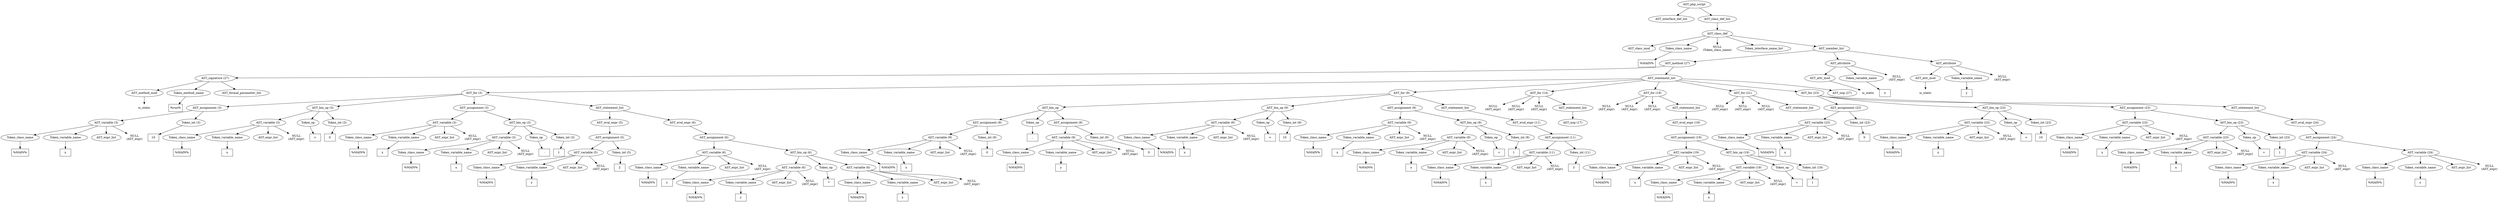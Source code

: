 /*
 * AST in dot format generated by phc -- the PHP compiler
 */

digraph AST {
node_0 [label="AST_php_script"];
node_1 [label="AST_interface_def_list"];
node_2 [label="AST_class_def_list"];
node_3 [label="AST_class_def"];
node_4 [label="AST_class_mod"];
node_5 [label="Token_class_name"];
node_6 [label="%MAIN%", shape=box]
node_5 -> node_6;
node_7 [label="NULL\n(Token_class_name)", shape=plaintext]
node_8 [label="Token_interface_name_list"];
node_9 [label="AST_member_list"];
node_10 [label="AST_method (27)"];
node_11 [label="AST_signature (27)"];
node_12 [label="AST_method_mod"];
node_13 [label="is_static", shape=plaintext]
node_12 -> node_13;
node_14 [label="Token_method_name"];
node_15 [label="%run%", shape=box]
node_14 -> node_15;
node_16 [label="AST_formal_parameter_list"];
node_11 -> node_16;
node_11 -> node_14;
node_11 -> node_12;
node_17 [label="AST_statement_list"];
node_18 [label="AST_for (3)"];
node_19 [label="AST_assignment (3)"];
node_20 [label="AST_variable (3)"];
node_21 [label="Token_class_name"];
node_22 [label="%MAIN%", shape=box]
node_21 -> node_22;
node_23 [label="Token_variable_name"];
node_24 [label="x", shape=box]
node_23 -> node_24;
node_25 [label="AST_expr_list"];
node_26 [label="NULL\n(AST_expr)", shape=plaintext]
node_20 -> node_26;
node_20 -> node_25;
node_20 -> node_23;
node_20 -> node_21;
node_27 [label="Token_int (3)"];
node_28 [label="10", shape=box]
node_27 -> node_28;
node_19 -> node_27;
node_19 -> node_20;
node_29 [label="AST_bin_op (3)"];
node_30 [label="AST_variable (3)"];
node_31 [label="Token_class_name"];
node_32 [label="%MAIN%", shape=box]
node_31 -> node_32;
node_33 [label="Token_variable_name"];
node_34 [label="x", shape=box]
node_33 -> node_34;
node_35 [label="AST_expr_list"];
node_36 [label="NULL\n(AST_expr)", shape=plaintext]
node_30 -> node_36;
node_30 -> node_35;
node_30 -> node_33;
node_30 -> node_31;
node_37 [label="Token_op"];
node_38 [label=">", shape=box]
node_37 -> node_38;
node_39 [label="Token_int (3)"];
node_40 [label="0", shape=box]
node_39 -> node_40;
node_29 -> node_39;
node_29 -> node_37;
node_29 -> node_30;
node_41 [label="AST_assignment (3)"];
node_42 [label="AST_variable (3)"];
node_43 [label="Token_class_name"];
node_44 [label="%MAIN%", shape=box]
node_43 -> node_44;
node_45 [label="Token_variable_name"];
node_46 [label="x", shape=box]
node_45 -> node_46;
node_47 [label="AST_expr_list"];
node_48 [label="NULL\n(AST_expr)", shape=plaintext]
node_42 -> node_48;
node_42 -> node_47;
node_42 -> node_45;
node_42 -> node_43;
node_49 [label="AST_bin_op (3)"];
node_50 [label="AST_variable (3)"];
node_51 [label="Token_class_name"];
node_52 [label="%MAIN%", shape=box]
node_51 -> node_52;
node_53 [label="Token_variable_name"];
node_54 [label="x", shape=box]
node_53 -> node_54;
node_55 [label="AST_expr_list"];
node_56 [label="NULL\n(AST_expr)", shape=plaintext]
node_50 -> node_56;
node_50 -> node_55;
node_50 -> node_53;
node_50 -> node_51;
node_57 [label="Token_op"];
node_58 [label="-", shape=box]
node_57 -> node_58;
node_59 [label="Token_int (3)"];
node_60 [label="1", shape=box]
node_59 -> node_60;
node_49 -> node_59;
node_49 -> node_57;
node_49 -> node_50;
node_41 -> node_49;
node_41 -> node_42;
node_61 [label="AST_statement_list"];
node_62 [label="AST_eval_expr (5)"];
node_63 [label="AST_assignment (5)"];
node_64 [label="AST_variable (5)"];
node_65 [label="Token_class_name"];
node_66 [label="%MAIN%", shape=box]
node_65 -> node_66;
node_67 [label="Token_variable_name"];
node_68 [label="y", shape=box]
node_67 -> node_68;
node_69 [label="AST_expr_list"];
node_70 [label="NULL\n(AST_expr)", shape=plaintext]
node_64 -> node_70;
node_64 -> node_69;
node_64 -> node_67;
node_64 -> node_65;
node_71 [label="Token_int (5)"];
node_72 [label="2", shape=box]
node_71 -> node_72;
node_63 -> node_71;
node_63 -> node_64;
node_62 -> node_63;
node_73 [label="AST_eval_expr (6)"];
node_74 [label="AST_assignment (6)"];
node_75 [label="AST_variable (6)"];
node_76 [label="Token_class_name"];
node_77 [label="%MAIN%", shape=box]
node_76 -> node_77;
node_78 [label="Token_variable_name"];
node_79 [label="y", shape=box]
node_78 -> node_79;
node_80 [label="AST_expr_list"];
node_81 [label="NULL\n(AST_expr)", shape=plaintext]
node_75 -> node_81;
node_75 -> node_80;
node_75 -> node_78;
node_75 -> node_76;
node_82 [label="AST_bin_op (6)"];
node_83 [label="AST_variable (6)"];
node_84 [label="Token_class_name"];
node_85 [label="%MAIN%", shape=box]
node_84 -> node_85;
node_86 [label="Token_variable_name"];
node_87 [label="y", shape=box]
node_86 -> node_87;
node_88 [label="AST_expr_list"];
node_89 [label="NULL\n(AST_expr)", shape=plaintext]
node_83 -> node_89;
node_83 -> node_88;
node_83 -> node_86;
node_83 -> node_84;
node_90 [label="Token_op"];
node_91 [label="*", shape=box]
node_90 -> node_91;
node_92 [label="AST_variable (6)"];
node_93 [label="Token_class_name"];
node_94 [label="%MAIN%", shape=box]
node_93 -> node_94;
node_95 [label="Token_variable_name"];
node_96 [label="y", shape=box]
node_95 -> node_96;
node_97 [label="AST_expr_list"];
node_98 [label="NULL\n(AST_expr)", shape=plaintext]
node_92 -> node_98;
node_92 -> node_97;
node_92 -> node_95;
node_92 -> node_93;
node_82 -> node_92;
node_82 -> node_90;
node_82 -> node_83;
node_74 -> node_82;
node_74 -> node_75;
node_73 -> node_74;
node_61 -> node_73;
node_61 -> node_62;
node_18 -> node_61;
node_18 -> node_41;
node_18 -> node_29;
node_18 -> node_19;
node_99 [label="AST_for (9)"];
node_100 [label="AST_bin_op"];
node_101 [label="AST_assignment (9)"];
node_102 [label="AST_variable (9)"];
node_103 [label="Token_class_name"];
node_104 [label="%MAIN%", shape=box]
node_103 -> node_104;
node_105 [label="Token_variable_name"];
node_106 [label="x", shape=box]
node_105 -> node_106;
node_107 [label="AST_expr_list"];
node_108 [label="NULL\n(AST_expr)", shape=plaintext]
node_102 -> node_108;
node_102 -> node_107;
node_102 -> node_105;
node_102 -> node_103;
node_109 [label="Token_int (9)"];
node_110 [label="0", shape=box]
node_109 -> node_110;
node_101 -> node_109;
node_101 -> node_102;
node_111 [label="Token_op"];
node_112 [label=",", shape=box]
node_111 -> node_112;
node_113 [label="AST_assignment (9)"];
node_114 [label="AST_variable (9)"];
node_115 [label="Token_class_name"];
node_116 [label="%MAIN%", shape=box]
node_115 -> node_116;
node_117 [label="Token_variable_name"];
node_118 [label="y", shape=box]
node_117 -> node_118;
node_119 [label="AST_expr_list"];
node_120 [label="NULL\n(AST_expr)", shape=plaintext]
node_114 -> node_120;
node_114 -> node_119;
node_114 -> node_117;
node_114 -> node_115;
node_121 [label="Token_int (9)"];
node_122 [label="0", shape=box]
node_121 -> node_122;
node_113 -> node_121;
node_113 -> node_114;
node_100 -> node_113;
node_100 -> node_111;
node_100 -> node_101;
node_123 [label="AST_bin_op (9)"];
node_124 [label="AST_variable (9)"];
node_125 [label="Token_class_name"];
node_126 [label="%MAIN%", shape=box]
node_125 -> node_126;
node_127 [label="Token_variable_name"];
node_128 [label="x", shape=box]
node_127 -> node_128;
node_129 [label="AST_expr_list"];
node_130 [label="NULL\n(AST_expr)", shape=plaintext]
node_124 -> node_130;
node_124 -> node_129;
node_124 -> node_127;
node_124 -> node_125;
node_131 [label="Token_op"];
node_132 [label=">", shape=box]
node_131 -> node_132;
node_133 [label="Token_int (9)"];
node_134 [label="10", shape=box]
node_133 -> node_134;
node_123 -> node_133;
node_123 -> node_131;
node_123 -> node_124;
node_135 [label="AST_assignment (9)"];
node_136 [label="AST_variable (9)"];
node_137 [label="Token_class_name"];
node_138 [label="%MAIN%", shape=box]
node_137 -> node_138;
node_139 [label="Token_variable_name"];
node_140 [label="x", shape=box]
node_139 -> node_140;
node_141 [label="AST_expr_list"];
node_142 [label="NULL\n(AST_expr)", shape=plaintext]
node_136 -> node_142;
node_136 -> node_141;
node_136 -> node_139;
node_136 -> node_137;
node_143 [label="AST_bin_op (9)"];
node_144 [label="AST_variable (9)"];
node_145 [label="Token_class_name"];
node_146 [label="%MAIN%", shape=box]
node_145 -> node_146;
node_147 [label="Token_variable_name"];
node_148 [label="x", shape=box]
node_147 -> node_148;
node_149 [label="AST_expr_list"];
node_150 [label="NULL\n(AST_expr)", shape=plaintext]
node_144 -> node_150;
node_144 -> node_149;
node_144 -> node_147;
node_144 -> node_145;
node_151 [label="Token_op"];
node_152 [label="+", shape=box]
node_151 -> node_152;
node_153 [label="Token_int (9)"];
node_154 [label="1", shape=box]
node_153 -> node_154;
node_143 -> node_153;
node_143 -> node_151;
node_143 -> node_144;
node_135 -> node_143;
node_135 -> node_136;
node_155 [label="AST_statement_list"];
node_156 [label="AST_eval_expr (11)"];
node_157 [label="AST_assignment (11)"];
node_158 [label="AST_variable (11)"];
node_159 [label="Token_class_name"];
node_160 [label="%MAIN%", shape=box]
node_159 -> node_160;
node_161 [label="Token_variable_name"];
node_162 [label="x", shape=box]
node_161 -> node_162;
node_163 [label="AST_expr_list"];
node_164 [label="NULL\n(AST_expr)", shape=plaintext]
node_158 -> node_164;
node_158 -> node_163;
node_158 -> node_161;
node_158 -> node_159;
node_165 [label="Token_int (11)"];
node_166 [label="3", shape=box]
node_165 -> node_166;
node_157 -> node_165;
node_157 -> node_158;
node_156 -> node_157;
node_155 -> node_156;
node_99 -> node_155;
node_99 -> node_135;
node_99 -> node_123;
node_99 -> node_100;
node_167 [label="AST_for (14)"];
node_168 [label="NULL\n(AST_expr)", shape=plaintext]
node_169 [label="NULL\n(AST_expr)", shape=plaintext]
node_170 [label="NULL\n(AST_expr)", shape=plaintext]
node_171 [label="AST_statement_list"];
node_172 [label="AST_nop (17)"];
node_171 -> node_172;
node_167 -> node_171;
node_167 -> node_170;
node_167 -> node_169;
node_167 -> node_168;
node_173 [label="AST_for (19)"];
node_174 [label="NULL\n(AST_expr)", shape=plaintext]
node_175 [label="NULL\n(AST_expr)", shape=plaintext]
node_176 [label="NULL\n(AST_expr)", shape=plaintext]
node_177 [label="AST_statement_list"];
node_178 [label="AST_eval_expr (19)"];
node_179 [label="AST_assignment (19)"];
node_180 [label="AST_variable (19)"];
node_181 [label="Token_class_name"];
node_182 [label="%MAIN%", shape=box]
node_181 -> node_182;
node_183 [label="Token_variable_name"];
node_184 [label="x", shape=box]
node_183 -> node_184;
node_185 [label="AST_expr_list"];
node_186 [label="NULL\n(AST_expr)", shape=plaintext]
node_180 -> node_186;
node_180 -> node_185;
node_180 -> node_183;
node_180 -> node_181;
node_187 [label="AST_bin_op (19)"];
node_188 [label="AST_variable (19)"];
node_189 [label="Token_class_name"];
node_190 [label="%MAIN%", shape=box]
node_189 -> node_190;
node_191 [label="Token_variable_name"];
node_192 [label="x", shape=box]
node_191 -> node_192;
node_193 [label="AST_expr_list"];
node_194 [label="NULL\n(AST_expr)", shape=plaintext]
node_188 -> node_194;
node_188 -> node_193;
node_188 -> node_191;
node_188 -> node_189;
node_195 [label="Token_op"];
node_196 [label="+", shape=box]
node_195 -> node_196;
node_197 [label="Token_int (19)"];
node_198 [label="1", shape=box]
node_197 -> node_198;
node_187 -> node_197;
node_187 -> node_195;
node_187 -> node_188;
node_179 -> node_187;
node_179 -> node_180;
node_178 -> node_179;
node_177 -> node_178;
node_173 -> node_177;
node_173 -> node_176;
node_173 -> node_175;
node_173 -> node_174;
node_199 [label="AST_for (21)"];
node_200 [label="NULL\n(AST_expr)", shape=plaintext]
node_201 [label="NULL\n(AST_expr)", shape=plaintext]
node_202 [label="NULL\n(AST_expr)", shape=plaintext]
node_203 [label="AST_statement_list"];
node_199 -> node_203;
node_199 -> node_202;
node_199 -> node_201;
node_199 -> node_200;
node_204 [label="AST_for (23)"];
node_205 [label="AST_assignment (23)"];
node_206 [label="AST_variable (23)"];
node_207 [label="Token_class_name"];
node_208 [label="%MAIN%", shape=box]
node_207 -> node_208;
node_209 [label="Token_variable_name"];
node_210 [label="x", shape=box]
node_209 -> node_210;
node_211 [label="AST_expr_list"];
node_212 [label="NULL\n(AST_expr)", shape=plaintext]
node_206 -> node_212;
node_206 -> node_211;
node_206 -> node_209;
node_206 -> node_207;
node_213 [label="Token_int (23)"];
node_214 [label="0", shape=box]
node_213 -> node_214;
node_205 -> node_213;
node_205 -> node_206;
node_215 [label="AST_bin_op (23)"];
node_216 [label="AST_variable (23)"];
node_217 [label="Token_class_name"];
node_218 [label="%MAIN%", shape=box]
node_217 -> node_218;
node_219 [label="Token_variable_name"];
node_220 [label="x", shape=box]
node_219 -> node_220;
node_221 [label="AST_expr_list"];
node_222 [label="NULL\n(AST_expr)", shape=plaintext]
node_216 -> node_222;
node_216 -> node_221;
node_216 -> node_219;
node_216 -> node_217;
node_223 [label="Token_op"];
node_224 [label="<", shape=box]
node_223 -> node_224;
node_225 [label="Token_int (23)"];
node_226 [label="10", shape=box]
node_225 -> node_226;
node_215 -> node_225;
node_215 -> node_223;
node_215 -> node_216;
node_227 [label="AST_assignment (23)"];
node_228 [label="AST_variable (23)"];
node_229 [label="Token_class_name"];
node_230 [label="%MAIN%", shape=box]
node_229 -> node_230;
node_231 [label="Token_variable_name"];
node_232 [label="x", shape=box]
node_231 -> node_232;
node_233 [label="AST_expr_list"];
node_234 [label="NULL\n(AST_expr)", shape=plaintext]
node_228 -> node_234;
node_228 -> node_233;
node_228 -> node_231;
node_228 -> node_229;
node_235 [label="AST_bin_op (23)"];
node_236 [label="AST_variable (23)"];
node_237 [label="Token_class_name"];
node_238 [label="%MAIN%", shape=box]
node_237 -> node_238;
node_239 [label="Token_variable_name"];
node_240 [label="x", shape=box]
node_239 -> node_240;
node_241 [label="AST_expr_list"];
node_242 [label="NULL\n(AST_expr)", shape=plaintext]
node_236 -> node_242;
node_236 -> node_241;
node_236 -> node_239;
node_236 -> node_237;
node_243 [label="Token_op"];
node_244 [label="+", shape=box]
node_243 -> node_244;
node_245 [label="Token_int (23)"];
node_246 [label="1", shape=box]
node_245 -> node_246;
node_235 -> node_245;
node_235 -> node_243;
node_235 -> node_236;
node_227 -> node_235;
node_227 -> node_228;
node_247 [label="AST_statement_list"];
node_248 [label="AST_eval_expr (24)"];
node_249 [label="AST_assignment (24)"];
node_250 [label="AST_variable (24)"];
node_251 [label="Token_class_name"];
node_252 [label="%MAIN%", shape=box]
node_251 -> node_252;
node_253 [label="Token_variable_name"];
node_254 [label="x", shape=box]
node_253 -> node_254;
node_255 [label="AST_expr_list"];
node_256 [label="NULL\n(AST_expr)", shape=plaintext]
node_250 -> node_256;
node_250 -> node_255;
node_250 -> node_253;
node_250 -> node_251;
node_257 [label="AST_variable (24)"];
node_258 [label="Token_class_name"];
node_259 [label="%MAIN%", shape=box]
node_258 -> node_259;
node_260 [label="Token_variable_name"];
node_261 [label="y", shape=box]
node_260 -> node_261;
node_262 [label="AST_expr_list"];
node_263 [label="NULL\n(AST_expr)", shape=plaintext]
node_257 -> node_263;
node_257 -> node_262;
node_257 -> node_260;
node_257 -> node_258;
node_249 -> node_257;
node_249 -> node_250;
node_248 -> node_249;
node_247 -> node_248;
node_204 -> node_247;
node_204 -> node_227;
node_204 -> node_215;
node_204 -> node_205;
node_264 [label="AST_nop (27)"];
node_17 -> node_264;
node_17 -> node_204;
node_17 -> node_199;
node_17 -> node_173;
node_17 -> node_167;
node_17 -> node_99;
node_17 -> node_18;
node_10 -> node_17;
node_10 -> node_11;
node_265 [label="AST_attribute"];
node_266 [label="AST_attr_mod"];
node_267 [label="is_static", shape=plaintext]
node_266 -> node_267;
node_268 [label="Token_variable_name"];
node_269 [label="x", shape=box]
node_268 -> node_269;
node_270 [label="NULL\n(AST_expr)", shape=plaintext]
node_265 -> node_270;
node_265 -> node_268;
node_265 -> node_266;
node_271 [label="AST_attribute"];
node_272 [label="AST_attr_mod"];
node_273 [label="is_static", shape=plaintext]
node_272 -> node_273;
node_274 [label="Token_variable_name"];
node_275 [label="y", shape=box]
node_274 -> node_275;
node_276 [label="NULL\n(AST_expr)", shape=plaintext]
node_271 -> node_276;
node_271 -> node_274;
node_271 -> node_272;
node_9 -> node_271;
node_9 -> node_265;
node_9 -> node_10;
node_3 -> node_9;
node_3 -> node_8;
node_3 -> node_7;
node_3 -> node_5;
node_3 -> node_4;
node_2 -> node_3;
node_0 -> node_2;
node_0 -> node_1;
}
